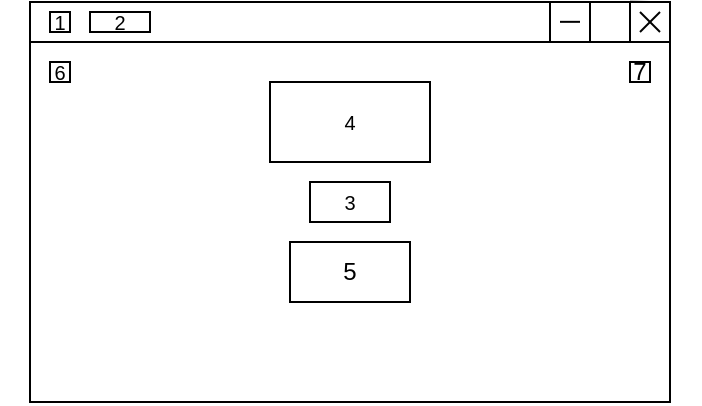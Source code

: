 <mxfile version="24.7.7">
  <diagram name="Страница — 1" id="IbbD1odOLBukuFQ54yHy">
    <mxGraphModel dx="792" dy="452" grid="1" gridSize="10" guides="1" tooltips="1" connect="1" arrows="1" fold="1" page="1" pageScale="1" pageWidth="827" pageHeight="1169" math="0" shadow="0">
      <root>
        <mxCell id="0" />
        <mxCell id="1" parent="0" />
        <mxCell id="dAlfaeYDkkwgbKR6Jmyj-1" value="" style="rounded=0;whiteSpace=wrap;html=1;" parent="1" vertex="1">
          <mxGeometry x="280" y="120" width="320" height="200" as="geometry" />
        </mxCell>
        <mxCell id="dAlfaeYDkkwgbKR6Jmyj-2" value="" style="rounded=0;whiteSpace=wrap;html=1;" parent="1" vertex="1">
          <mxGeometry x="280" y="120" width="320" height="20" as="geometry" />
        </mxCell>
        <mxCell id="dAlfaeYDkkwgbKR6Jmyj-4" value="" style="rounded=0;whiteSpace=wrap;html=1;" parent="1" vertex="1">
          <mxGeometry x="580" y="120" width="20" height="20" as="geometry" />
        </mxCell>
        <mxCell id="dAlfaeYDkkwgbKR6Jmyj-5" value="" style="rounded=0;whiteSpace=wrap;html=1;" parent="1" vertex="1">
          <mxGeometry x="560" y="120" width="20" height="20" as="geometry" />
        </mxCell>
        <mxCell id="dAlfaeYDkkwgbKR6Jmyj-6" value="" style="rounded=0;whiteSpace=wrap;html=1;" parent="1" vertex="1">
          <mxGeometry x="540" y="120" width="20" height="20" as="geometry" />
        </mxCell>
        <mxCell id="dAlfaeYDkkwgbKR6Jmyj-7" value="" style="endArrow=none;html=1;rounded=0;exitX=1;exitY=0.25;exitDx=0;exitDy=0;endSize=2;strokeWidth=1;" parent="1" edge="1">
          <mxGeometry width="50" height="50" relative="1" as="geometry">
            <mxPoint x="580.0" y="119.87" as="sourcePoint" />
            <mxPoint x="580" y="119.87" as="targetPoint" />
            <Array as="points">
              <mxPoint x="590" y="120" />
            </Array>
          </mxGeometry>
        </mxCell>
        <mxCell id="dAlfaeYDkkwgbKR6Jmyj-12" value="" style="endArrow=none;html=1;rounded=0;" parent="1" edge="1">
          <mxGeometry width="50" height="50" relative="1" as="geometry">
            <mxPoint x="545" y="129.92" as="sourcePoint" />
            <mxPoint x="555" y="129.92" as="targetPoint" />
          </mxGeometry>
        </mxCell>
        <mxCell id="dAlfaeYDkkwgbKR6Jmyj-13" value="" style="endArrow=none;html=1;rounded=0;" parent="1" edge="1">
          <mxGeometry width="50" height="50" relative="1" as="geometry">
            <mxPoint x="585" y="135" as="sourcePoint" />
            <mxPoint x="595" y="125" as="targetPoint" />
            <Array as="points">
              <mxPoint x="585" y="135" />
            </Array>
          </mxGeometry>
        </mxCell>
        <mxCell id="dAlfaeYDkkwgbKR6Jmyj-14" value="" style="endArrow=none;html=1;rounded=0;" parent="1" edge="1">
          <mxGeometry width="50" height="50" relative="1" as="geometry">
            <mxPoint x="585" y="125" as="sourcePoint" />
            <mxPoint x="595" y="135" as="targetPoint" />
          </mxGeometry>
        </mxCell>
        <mxCell id="dAlfaeYDkkwgbKR6Jmyj-15" value="" style="rounded=0;whiteSpace=wrap;html=1;" parent="1" vertex="1">
          <mxGeometry x="310" y="125" width="30" height="10" as="geometry" />
        </mxCell>
        <mxCell id="dAlfaeYDkkwgbKR6Jmyj-16" value="" style="rounded=0;whiteSpace=wrap;html=1;" parent="1" vertex="1">
          <mxGeometry x="290" y="125" width="10" height="10" as="geometry" />
        </mxCell>
        <mxCell id="dAlfaeYDkkwgbKR6Jmyj-17" value="" style="rounded=0;whiteSpace=wrap;html=1;" parent="1" vertex="1">
          <mxGeometry x="420" y="210" width="40" height="20" as="geometry" />
        </mxCell>
        <mxCell id="dAlfaeYDkkwgbKR6Jmyj-18" value="&lt;font style=&quot;font-size: 10px;&quot;&gt;1&lt;/font&gt;" style="text;html=1;strokeColor=none;fillColor=none;align=center;verticalAlign=middle;whiteSpace=wrap;rounded=0;" parent="1" vertex="1">
          <mxGeometry x="290" y="127.5" width="10" height="5" as="geometry" />
        </mxCell>
        <mxCell id="dAlfaeYDkkwgbKR6Jmyj-19" value="2" style="text;html=1;strokeColor=none;fillColor=none;align=center;verticalAlign=middle;whiteSpace=wrap;rounded=0;fontSize=10;" parent="1" vertex="1">
          <mxGeometry x="320" y="127.5" width="10" height="5" as="geometry" />
        </mxCell>
        <mxCell id="dAlfaeYDkkwgbKR6Jmyj-20" value="&lt;font style=&quot;font-size: 10px;&quot;&gt;3&lt;/font&gt;" style="text;html=1;strokeColor=none;fillColor=none;align=center;verticalAlign=middle;whiteSpace=wrap;rounded=0;" parent="1" vertex="1">
          <mxGeometry x="430" y="215" width="20" height="10" as="geometry" />
        </mxCell>
        <mxCell id="dAlfaeYDkkwgbKR6Jmyj-38" value="" style="rounded=0;whiteSpace=wrap;html=1;" parent="1" vertex="1">
          <mxGeometry x="400" y="160" width="80" height="40" as="geometry" />
        </mxCell>
        <mxCell id="dAlfaeYDkkwgbKR6Jmyj-40" value="&lt;font style=&quot;font-size: 10px;&quot;&gt;4&lt;/font&gt;" style="text;html=1;strokeColor=none;fillColor=none;align=center;verticalAlign=middle;whiteSpace=wrap;rounded=0;movable=1;resizable=1;rotatable=1;deletable=1;editable=1;locked=0;connectable=1;" parent="1" vertex="1">
          <mxGeometry x="412" y="170" width="56" height="20" as="geometry" />
        </mxCell>
        <mxCell id="pZ6etvIaH3ow27z-5eOP-1" value="" style="rounded=0;whiteSpace=wrap;html=1;" parent="1" vertex="1">
          <mxGeometry x="290" y="150" width="10" height="10" as="geometry" />
        </mxCell>
        <mxCell id="pZ6etvIaH3ow27z-5eOP-4" value="6" style="text;html=1;strokeColor=none;fillColor=none;align=center;verticalAlign=middle;whiteSpace=wrap;rounded=0;fontSize=10;" parent="1" vertex="1">
          <mxGeometry x="265" y="140" width="60" height="30" as="geometry" />
        </mxCell>
        <mxCell id="DSsPIOKE7wu4NQ4Pu7GP-2" value="" style="rounded=0;whiteSpace=wrap;html=1;" vertex="1" parent="1">
          <mxGeometry x="410" y="240" width="60" height="30" as="geometry" />
        </mxCell>
        <mxCell id="DSsPIOKE7wu4NQ4Pu7GP-3" value="5" style="text;html=1;align=center;verticalAlign=middle;whiteSpace=wrap;rounded=0;" vertex="1" parent="1">
          <mxGeometry x="410" y="240" width="60" height="30" as="geometry" />
        </mxCell>
        <mxCell id="DSsPIOKE7wu4NQ4Pu7GP-4" value="" style="rounded=0;whiteSpace=wrap;html=1;" vertex="1" parent="1">
          <mxGeometry x="580" y="150" width="10" height="10" as="geometry" />
        </mxCell>
        <mxCell id="DSsPIOKE7wu4NQ4Pu7GP-5" value="7" style="text;html=1;align=center;verticalAlign=middle;whiteSpace=wrap;rounded=0;" vertex="1" parent="1">
          <mxGeometry x="555" y="140" width="60" height="30" as="geometry" />
        </mxCell>
      </root>
    </mxGraphModel>
  </diagram>
</mxfile>
